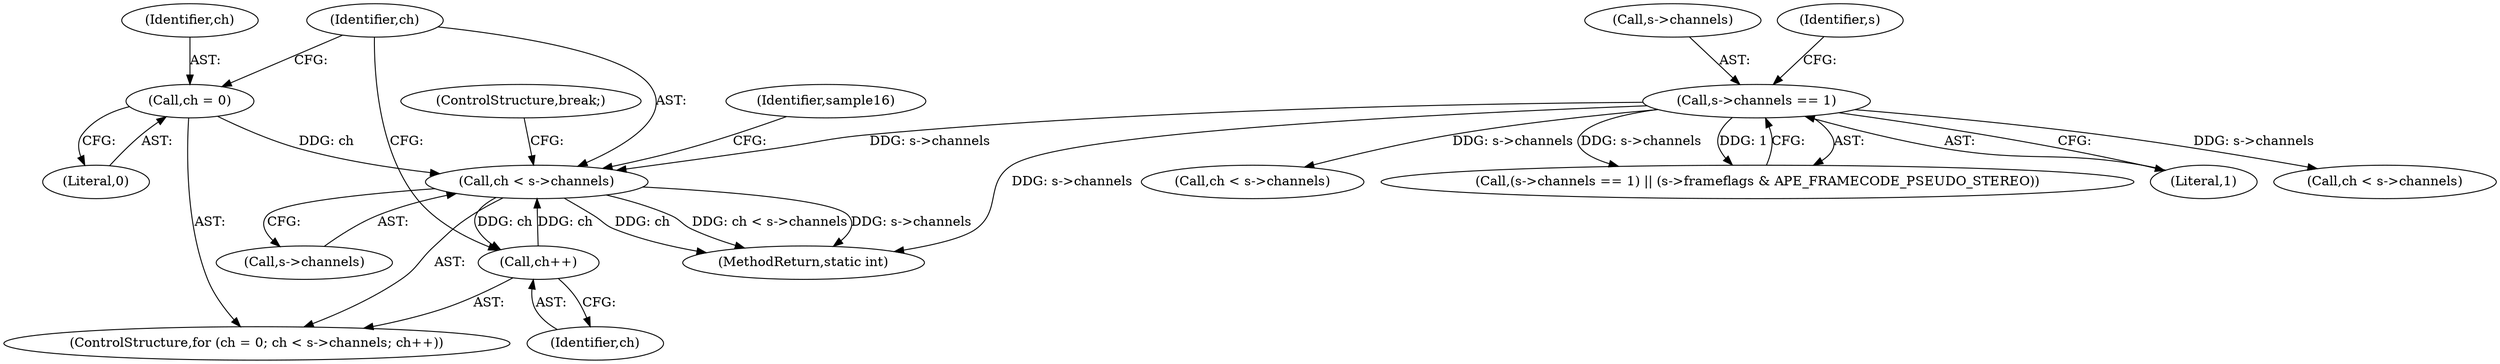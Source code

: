 digraph "0_FFmpeg_ba4beaf6149f7241c8bd85fe853318c2f6837ad0@pointer" {
"1000617" [label="(Call,ch < s->channels)"];
"1000622" [label="(Call,ch++)"];
"1000617" [label="(Call,ch < s->channels)"];
"1000614" [label="(Call,ch = 0)"];
"1000526" [label="(Call,s->channels == 1)"];
"1000619" [label="(Call,s->channels)"];
"1000617" [label="(Call,ch < s->channels)"];
"1000527" [label="(Call,s->channels)"];
"1000618" [label="(Identifier,ch)"];
"1000616" [label="(Literal,0)"];
"1000614" [label="(Call,ch = 0)"];
"1000615" [label="(Identifier,ch)"];
"1000622" [label="(Call,ch++)"];
"1000530" [label="(Literal,1)"];
"1000719" [label="(MethodReturn,static int)"];
"1000626" [label="(Identifier,sample16)"];
"1000654" [label="(ControlStructure,break;)"];
"1000526" [label="(Call,s->channels == 1)"];
"1000533" [label="(Identifier,s)"];
"1000613" [label="(ControlStructure,for (ch = 0; ch < s->channels; ch++))"];
"1000570" [label="(Call,ch < s->channels)"];
"1000623" [label="(Identifier,ch)"];
"1000525" [label="(Call,(s->channels == 1) || (s->frameflags & APE_FRAMECODE_PSEUDO_STEREO))"];
"1000660" [label="(Call,ch < s->channels)"];
"1000617" -> "1000613"  [label="AST: "];
"1000617" -> "1000619"  [label="CFG: "];
"1000618" -> "1000617"  [label="AST: "];
"1000619" -> "1000617"  [label="AST: "];
"1000626" -> "1000617"  [label="CFG: "];
"1000654" -> "1000617"  [label="CFG: "];
"1000617" -> "1000719"  [label="DDG: ch"];
"1000617" -> "1000719"  [label="DDG: ch < s->channels"];
"1000617" -> "1000719"  [label="DDG: s->channels"];
"1000622" -> "1000617"  [label="DDG: ch"];
"1000614" -> "1000617"  [label="DDG: ch"];
"1000526" -> "1000617"  [label="DDG: s->channels"];
"1000617" -> "1000622"  [label="DDG: ch"];
"1000622" -> "1000613"  [label="AST: "];
"1000622" -> "1000623"  [label="CFG: "];
"1000623" -> "1000622"  [label="AST: "];
"1000618" -> "1000622"  [label="CFG: "];
"1000614" -> "1000613"  [label="AST: "];
"1000614" -> "1000616"  [label="CFG: "];
"1000615" -> "1000614"  [label="AST: "];
"1000616" -> "1000614"  [label="AST: "];
"1000618" -> "1000614"  [label="CFG: "];
"1000526" -> "1000525"  [label="AST: "];
"1000526" -> "1000530"  [label="CFG: "];
"1000527" -> "1000526"  [label="AST: "];
"1000530" -> "1000526"  [label="AST: "];
"1000533" -> "1000526"  [label="CFG: "];
"1000525" -> "1000526"  [label="CFG: "];
"1000526" -> "1000719"  [label="DDG: s->channels"];
"1000526" -> "1000525"  [label="DDG: s->channels"];
"1000526" -> "1000525"  [label="DDG: 1"];
"1000526" -> "1000570"  [label="DDG: s->channels"];
"1000526" -> "1000660"  [label="DDG: s->channels"];
}
